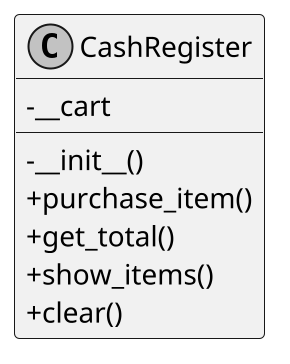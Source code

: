 @startuml
skinparam monochrome true
skinparam classAttributeIconSize 0
scale 2
class CashRegister{
    -__cart
    -__init__()
    +purchase_item()
    +get_total()
    +show_items()
    +clear()
}
@enduml